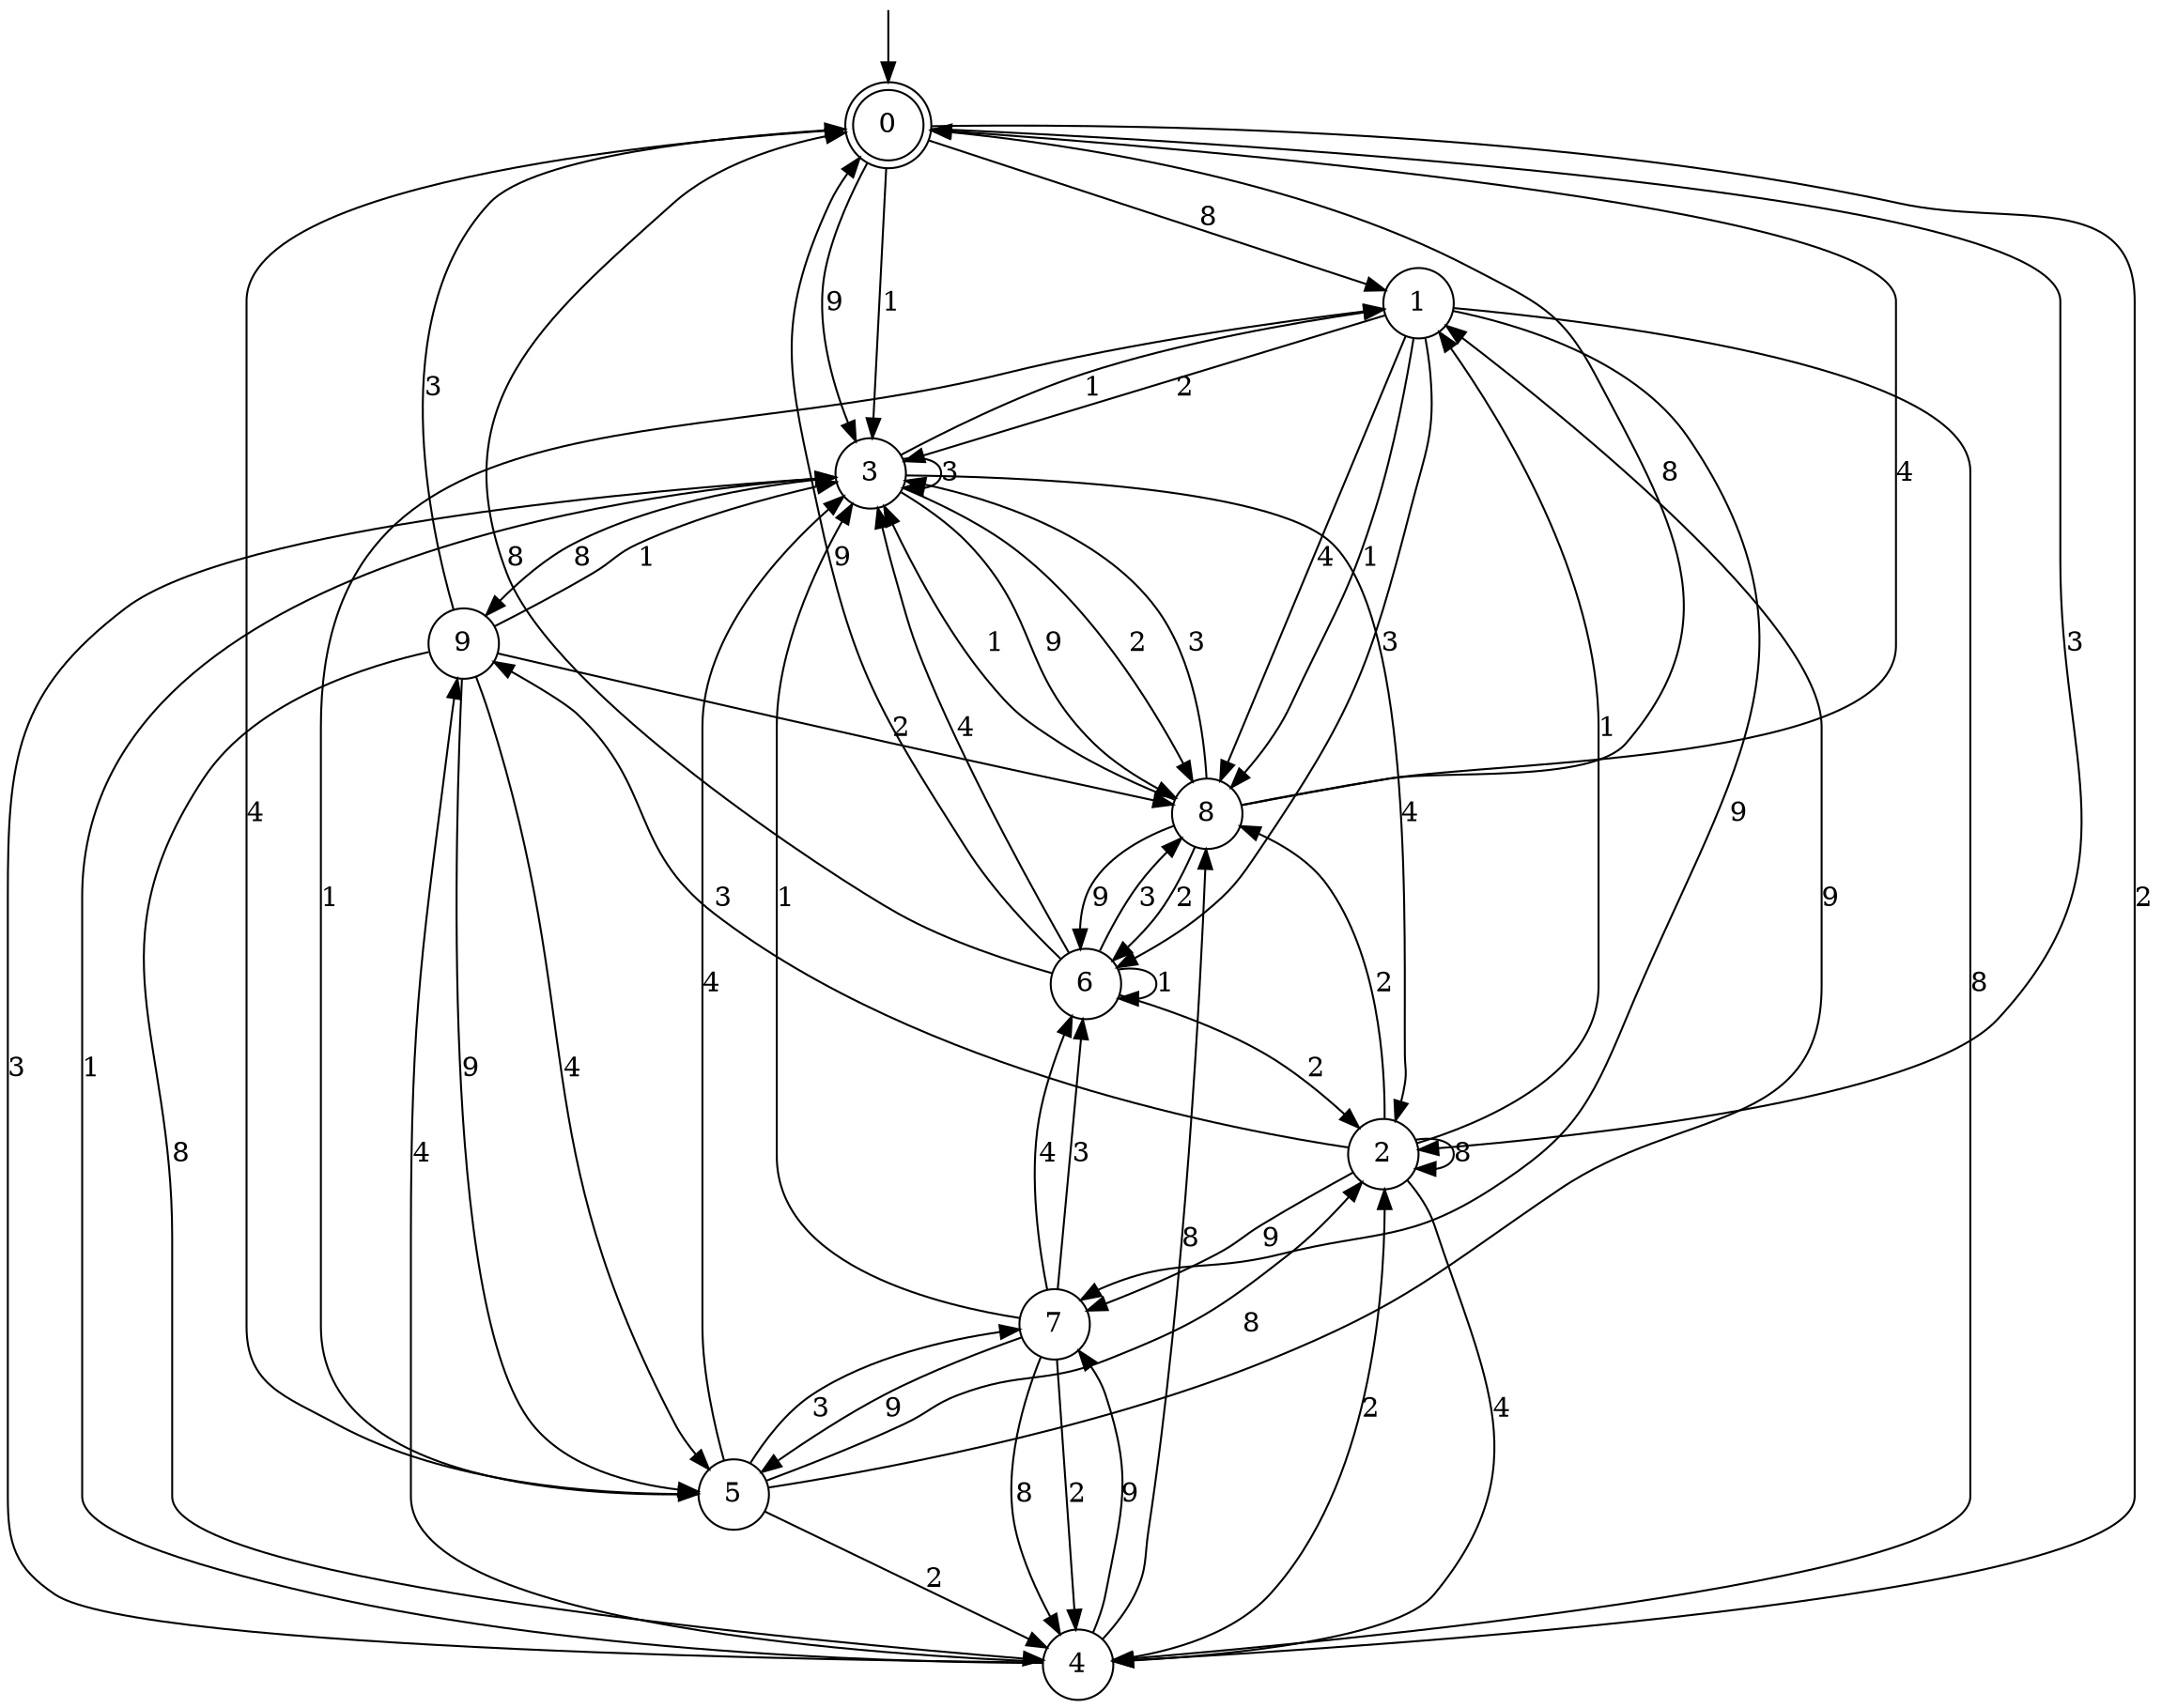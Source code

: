 digraph g {

	s0 [shape="doublecircle" label="0"];
	s1 [shape="circle" label="1"];
	s2 [shape="circle" label="2"];
	s3 [shape="circle" label="3"];
	s4 [shape="circle" label="4"];
	s5 [shape="circle" label="5"];
	s6 [shape="circle" label="6"];
	s7 [shape="circle" label="7"];
	s8 [shape="circle" label="8"];
	s9 [shape="circle" label="9"];
	s0 -> s1 [label="8"];
	s0 -> s2 [label="3"];
	s0 -> s3 [label="9"];
	s0 -> s4 [label="2"];
	s0 -> s5 [label="4"];
	s0 -> s3 [label="1"];
	s1 -> s4 [label="8"];
	s1 -> s6 [label="3"];
	s1 -> s7 [label="9"];
	s1 -> s3 [label="2"];
	s1 -> s8 [label="4"];
	s1 -> s8 [label="1"];
	s2 -> s2 [label="8"];
	s2 -> s9 [label="3"];
	s2 -> s7 [label="9"];
	s2 -> s8 [label="2"];
	s2 -> s4 [label="4"];
	s2 -> s1 [label="1"];
	s3 -> s9 [label="8"];
	s3 -> s3 [label="3"];
	s3 -> s8 [label="9"];
	s3 -> s8 [label="2"];
	s3 -> s2 [label="4"];
	s3 -> s1 [label="1"];
	s4 -> s8 [label="8"];
	s4 -> s3 [label="3"];
	s4 -> s7 [label="9"];
	s4 -> s2 [label="2"];
	s4 -> s9 [label="4"];
	s4 -> s3 [label="1"];
	s5 -> s2 [label="8"];
	s5 -> s7 [label="3"];
	s5 -> s1 [label="9"];
	s5 -> s4 [label="2"];
	s5 -> s3 [label="4"];
	s5 -> s1 [label="1"];
	s6 -> s0 [label="8"];
	s6 -> s8 [label="3"];
	s6 -> s0 [label="9"];
	s6 -> s2 [label="2"];
	s6 -> s3 [label="4"];
	s6 -> s6 [label="1"];
	s7 -> s4 [label="8"];
	s7 -> s6 [label="3"];
	s7 -> s5 [label="9"];
	s7 -> s4 [label="2"];
	s7 -> s6 [label="4"];
	s7 -> s3 [label="1"];
	s8 -> s0 [label="8"];
	s8 -> s3 [label="3"];
	s8 -> s6 [label="9"];
	s8 -> s6 [label="2"];
	s8 -> s0 [label="4"];
	s8 -> s3 [label="1"];
	s9 -> s4 [label="8"];
	s9 -> s0 [label="3"];
	s9 -> s5 [label="9"];
	s9 -> s8 [label="2"];
	s9 -> s5 [label="4"];
	s9 -> s3 [label="1"];

__start0 [label="" shape="none" width="0" height="0"];
__start0 -> s0;

}
